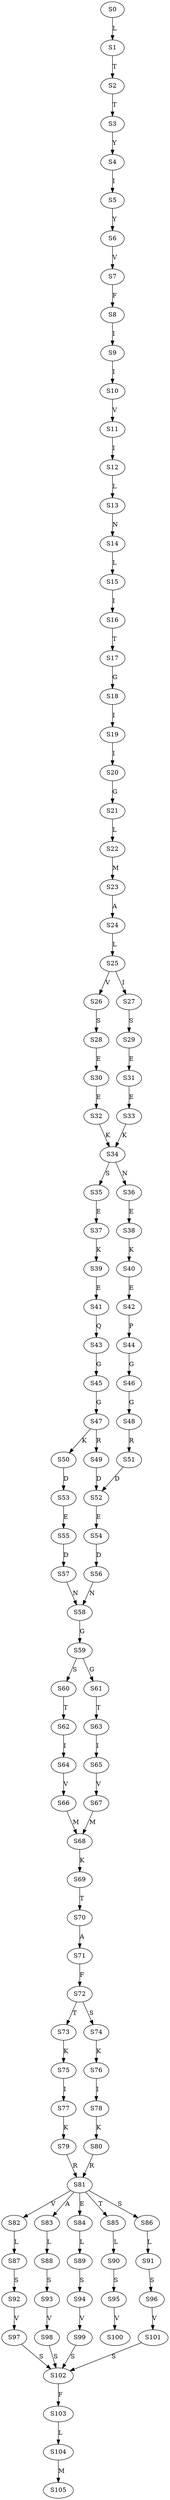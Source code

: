 strict digraph  {
	S0 -> S1 [ label = L ];
	S1 -> S2 [ label = T ];
	S2 -> S3 [ label = T ];
	S3 -> S4 [ label = Y ];
	S4 -> S5 [ label = I ];
	S5 -> S6 [ label = Y ];
	S6 -> S7 [ label = V ];
	S7 -> S8 [ label = F ];
	S8 -> S9 [ label = I ];
	S9 -> S10 [ label = I ];
	S10 -> S11 [ label = V ];
	S11 -> S12 [ label = I ];
	S12 -> S13 [ label = L ];
	S13 -> S14 [ label = N ];
	S14 -> S15 [ label = L ];
	S15 -> S16 [ label = I ];
	S16 -> S17 [ label = T ];
	S17 -> S18 [ label = G ];
	S18 -> S19 [ label = I ];
	S19 -> S20 [ label = I ];
	S20 -> S21 [ label = G ];
	S21 -> S22 [ label = L ];
	S22 -> S23 [ label = M ];
	S23 -> S24 [ label = A ];
	S24 -> S25 [ label = L ];
	S25 -> S26 [ label = V ];
	S25 -> S27 [ label = I ];
	S26 -> S28 [ label = S ];
	S27 -> S29 [ label = S ];
	S28 -> S30 [ label = E ];
	S29 -> S31 [ label = E ];
	S30 -> S32 [ label = E ];
	S31 -> S33 [ label = E ];
	S32 -> S34 [ label = K ];
	S33 -> S34 [ label = K ];
	S34 -> S35 [ label = S ];
	S34 -> S36 [ label = N ];
	S35 -> S37 [ label = E ];
	S36 -> S38 [ label = E ];
	S37 -> S39 [ label = K ];
	S38 -> S40 [ label = K ];
	S39 -> S41 [ label = E ];
	S40 -> S42 [ label = E ];
	S41 -> S43 [ label = Q ];
	S42 -> S44 [ label = P ];
	S43 -> S45 [ label = G ];
	S44 -> S46 [ label = G ];
	S45 -> S47 [ label = G ];
	S46 -> S48 [ label = G ];
	S47 -> S49 [ label = R ];
	S47 -> S50 [ label = K ];
	S48 -> S51 [ label = R ];
	S49 -> S52 [ label = D ];
	S50 -> S53 [ label = D ];
	S51 -> S52 [ label = D ];
	S52 -> S54 [ label = E ];
	S53 -> S55 [ label = E ];
	S54 -> S56 [ label = D ];
	S55 -> S57 [ label = D ];
	S56 -> S58 [ label = N ];
	S57 -> S58 [ label = N ];
	S58 -> S59 [ label = G ];
	S59 -> S60 [ label = S ];
	S59 -> S61 [ label = G ];
	S60 -> S62 [ label = T ];
	S61 -> S63 [ label = T ];
	S62 -> S64 [ label = I ];
	S63 -> S65 [ label = I ];
	S64 -> S66 [ label = V ];
	S65 -> S67 [ label = V ];
	S66 -> S68 [ label = M ];
	S67 -> S68 [ label = M ];
	S68 -> S69 [ label = K ];
	S69 -> S70 [ label = T ];
	S70 -> S71 [ label = A ];
	S71 -> S72 [ label = F ];
	S72 -> S73 [ label = T ];
	S72 -> S74 [ label = S ];
	S73 -> S75 [ label = K ];
	S74 -> S76 [ label = K ];
	S75 -> S77 [ label = I ];
	S76 -> S78 [ label = I ];
	S77 -> S79 [ label = K ];
	S78 -> S80 [ label = K ];
	S79 -> S81 [ label = R ];
	S80 -> S81 [ label = R ];
	S81 -> S82 [ label = V ];
	S81 -> S83 [ label = A ];
	S81 -> S84 [ label = E ];
	S81 -> S85 [ label = T ];
	S81 -> S86 [ label = S ];
	S82 -> S87 [ label = L ];
	S83 -> S88 [ label = L ];
	S84 -> S89 [ label = L ];
	S85 -> S90 [ label = L ];
	S86 -> S91 [ label = L ];
	S87 -> S92 [ label = S ];
	S88 -> S93 [ label = S ];
	S89 -> S94 [ label = S ];
	S90 -> S95 [ label = S ];
	S91 -> S96 [ label = S ];
	S92 -> S97 [ label = V ];
	S93 -> S98 [ label = V ];
	S94 -> S99 [ label = V ];
	S95 -> S100 [ label = V ];
	S96 -> S101 [ label = V ];
	S97 -> S102 [ label = S ];
	S98 -> S102 [ label = S ];
	S99 -> S102 [ label = S ];
	S101 -> S102 [ label = S ];
	S102 -> S103 [ label = F ];
	S103 -> S104 [ label = L ];
	S104 -> S105 [ label = M ];
}
